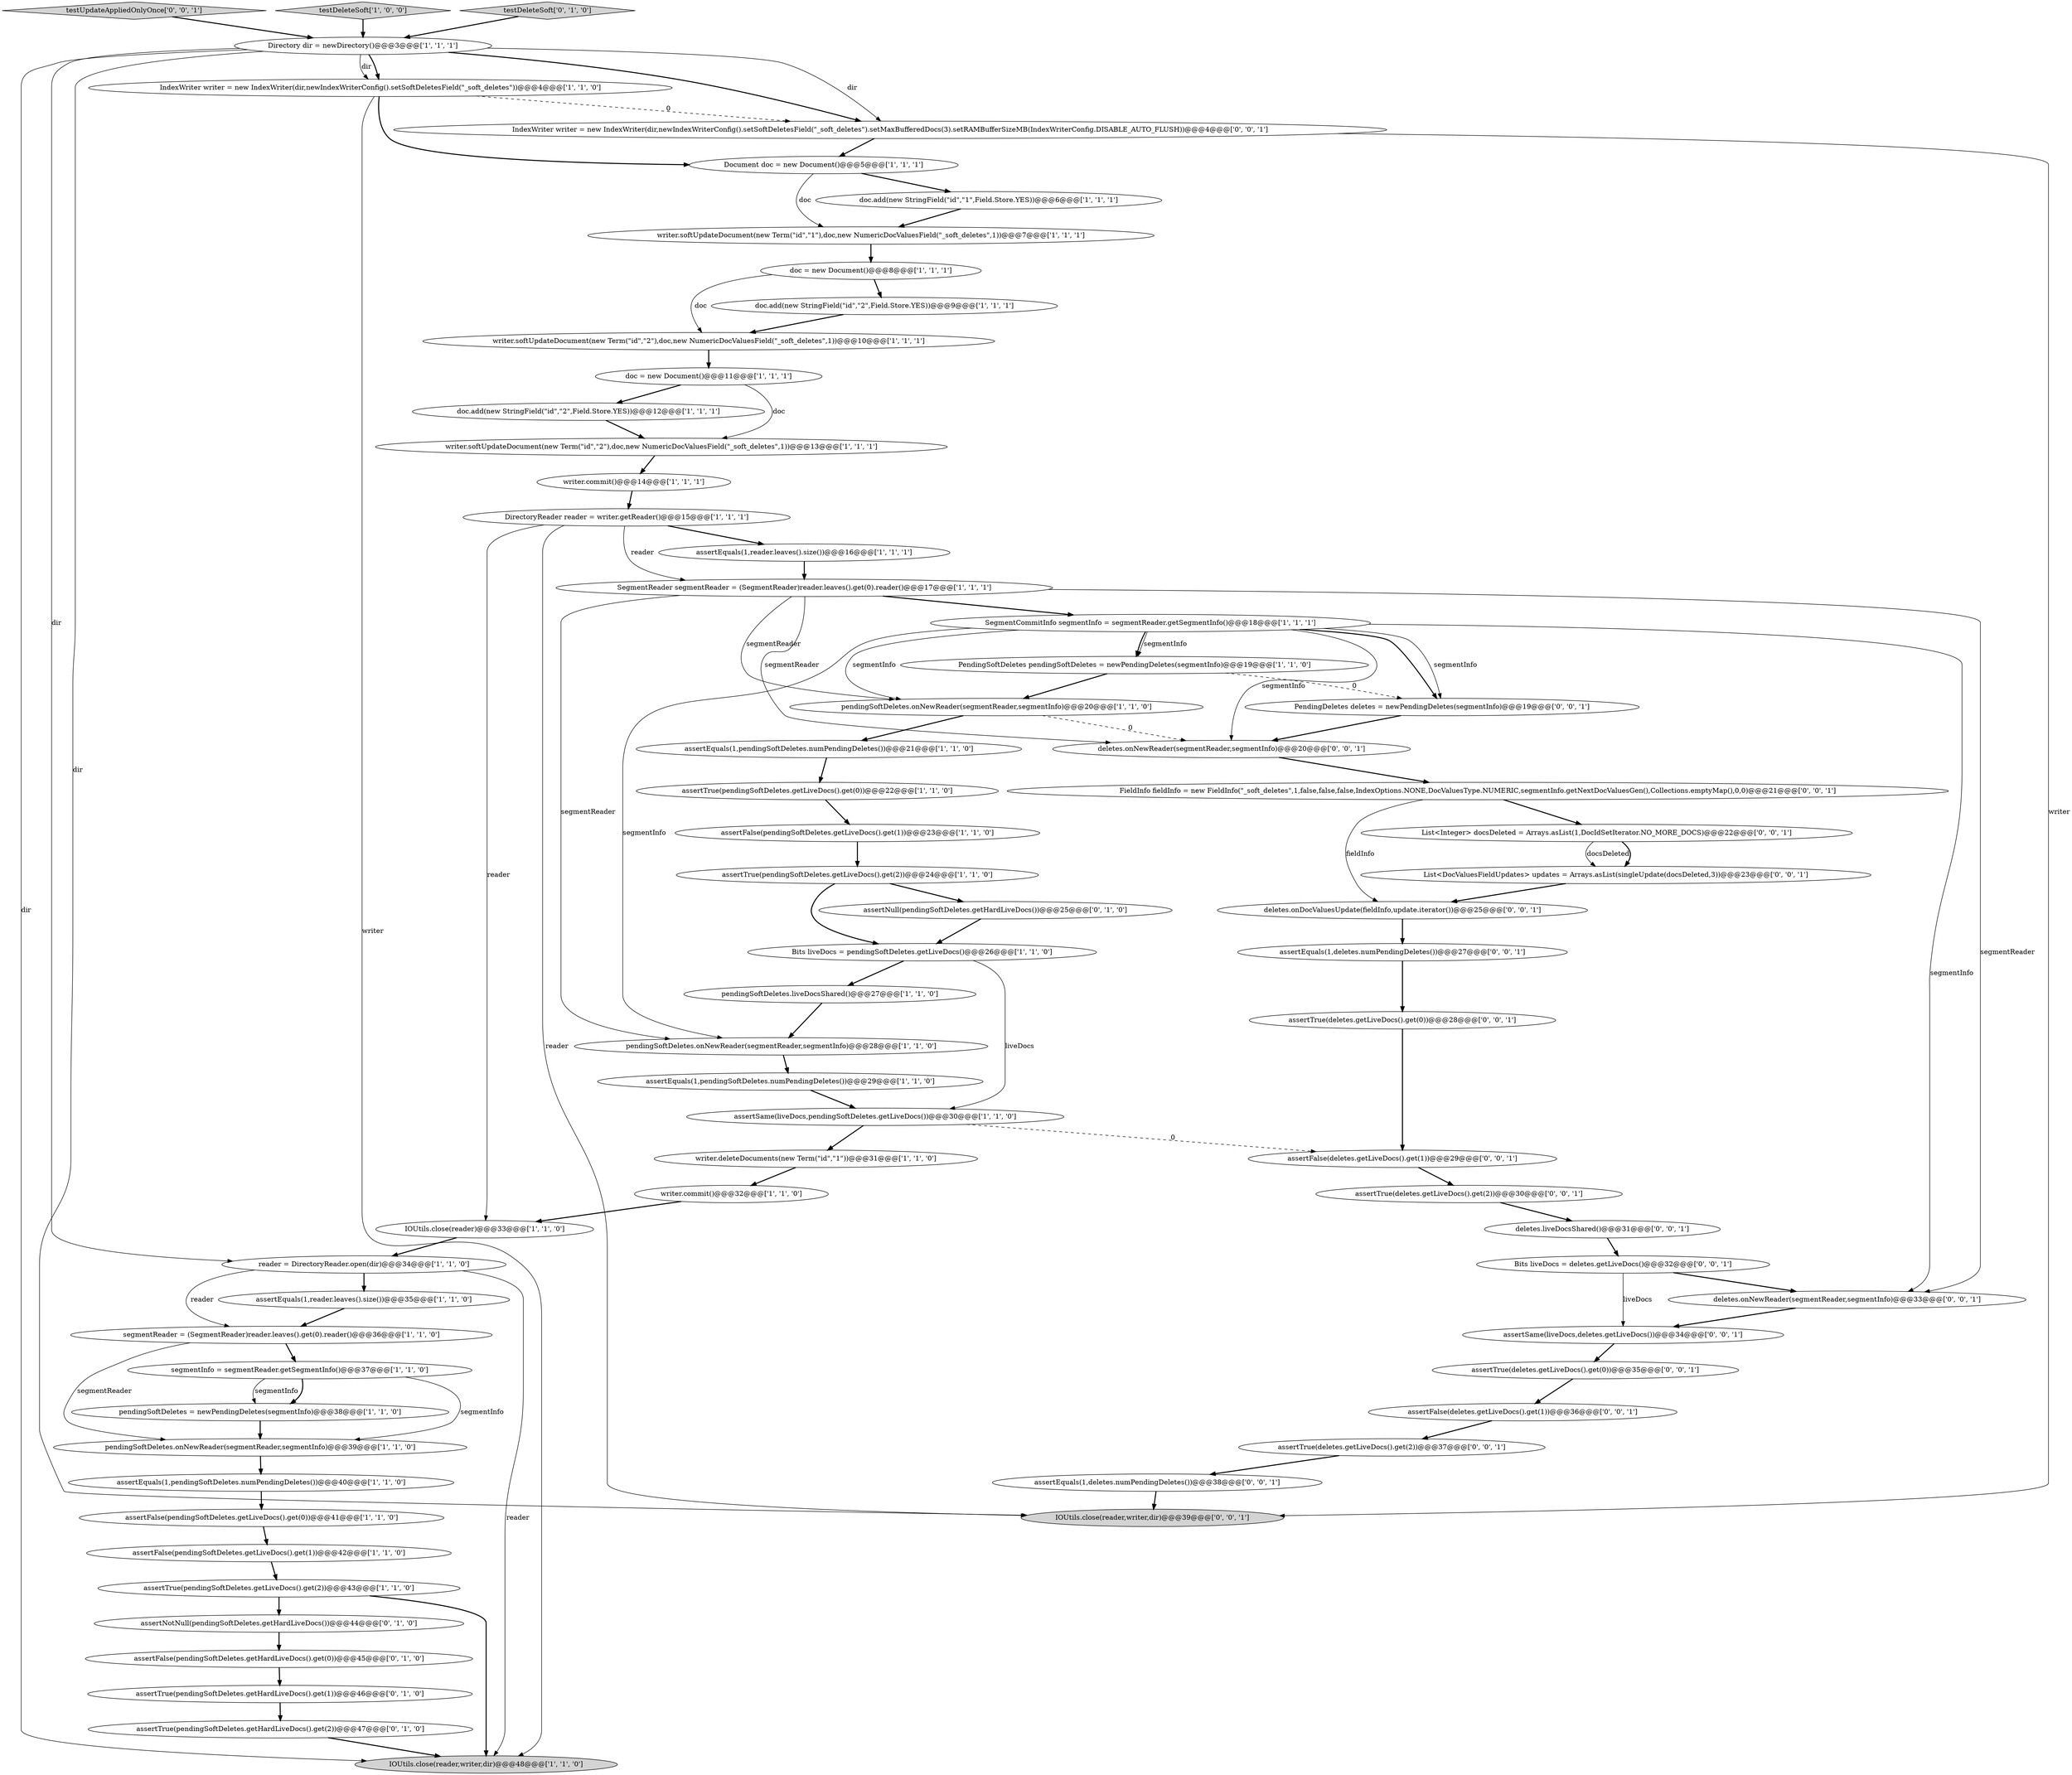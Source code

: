 digraph {
2 [style = filled, label = "IndexWriter writer = new IndexWriter(dir,newIndexWriterConfig().setSoftDeletesField(\"_soft_deletes\"))@@@4@@@['1', '1', '0']", fillcolor = white, shape = ellipse image = "AAA0AAABBB1BBB"];
18 [style = filled, label = "pendingSoftDeletes.onNewReader(segmentReader,segmentInfo)@@@39@@@['1', '1', '0']", fillcolor = white, shape = ellipse image = "AAA0AAABBB1BBB"];
34 [style = filled, label = "doc = new Document()@@@11@@@['1', '1', '1']", fillcolor = white, shape = ellipse image = "AAA0AAABBB1BBB"];
1 [style = filled, label = "assertTrue(pendingSoftDeletes.getLiveDocs().get(0))@@@22@@@['1', '1', '0']", fillcolor = white, shape = ellipse image = "AAA0AAABBB1BBB"];
30 [style = filled, label = "assertFalse(pendingSoftDeletes.getLiveDocs().get(0))@@@41@@@['1', '1', '0']", fillcolor = white, shape = ellipse image = "AAA0AAABBB1BBB"];
38 [style = filled, label = "segmentReader = (SegmentReader)reader.leaves().get(0).reader()@@@36@@@['1', '1', '0']", fillcolor = white, shape = ellipse image = "AAA0AAABBB1BBB"];
52 [style = filled, label = "List<DocValuesFieldUpdates> updates = Arrays.asList(singleUpdate(docsDeleted,3))@@@23@@@['0', '0', '1']", fillcolor = white, shape = ellipse image = "AAA0AAABBB3BBB"];
26 [style = filled, label = "IOUtils.close(reader,writer,dir)@@@48@@@['1', '1', '0']", fillcolor = lightgray, shape = ellipse image = "AAA0AAABBB1BBB"];
10 [style = filled, label = "pendingSoftDeletes.liveDocsShared()@@@27@@@['1', '1', '0']", fillcolor = white, shape = ellipse image = "AAA0AAABBB1BBB"];
35 [style = filled, label = "assertEquals(1,pendingSoftDeletes.numPendingDeletes())@@@29@@@['1', '1', '0']", fillcolor = white, shape = ellipse image = "AAA0AAABBB1BBB"];
58 [style = filled, label = "deletes.onDocValuesUpdate(fieldInfo,update.iterator())@@@25@@@['0', '0', '1']", fillcolor = white, shape = ellipse image = "AAA0AAABBB3BBB"];
41 [style = filled, label = "assertTrue(pendingSoftDeletes.getLiveDocs().get(2))@@@43@@@['1', '1', '0']", fillcolor = white, shape = ellipse image = "AAA0AAABBB1BBB"];
50 [style = filled, label = "deletes.onNewReader(segmentReader,segmentInfo)@@@33@@@['0', '0', '1']", fillcolor = white, shape = ellipse image = "AAA0AAABBB3BBB"];
22 [style = filled, label = "IOUtils.close(reader)@@@33@@@['1', '1', '0']", fillcolor = white, shape = ellipse image = "AAA0AAABBB1BBB"];
13 [style = filled, label = "writer.commit()@@@32@@@['1', '1', '0']", fillcolor = white, shape = ellipse image = "AAA0AAABBB1BBB"];
11 [style = filled, label = "writer.commit()@@@14@@@['1', '1', '1']", fillcolor = white, shape = ellipse image = "AAA0AAABBB1BBB"];
54 [style = filled, label = "assertFalse(deletes.getLiveDocs().get(1))@@@36@@@['0', '0', '1']", fillcolor = white, shape = ellipse image = "AAA0AAABBB3BBB"];
7 [style = filled, label = "writer.softUpdateDocument(new Term(\"id\",\"2\"),doc,new NumericDocValuesField(\"_soft_deletes\",1))@@@10@@@['1', '1', '1']", fillcolor = white, shape = ellipse image = "AAA0AAABBB1BBB"];
28 [style = filled, label = "assertEquals(1,pendingSoftDeletes.numPendingDeletes())@@@40@@@['1', '1', '0']", fillcolor = white, shape = ellipse image = "AAA0AAABBB1BBB"];
31 [style = filled, label = "Document doc = new Document()@@@5@@@['1', '1', '1']", fillcolor = white, shape = ellipse image = "AAA0AAABBB1BBB"];
47 [style = filled, label = "assertFalse(pendingSoftDeletes.getHardLiveDocs().get(0))@@@45@@@['0', '1', '0']", fillcolor = white, shape = ellipse image = "AAA1AAABBB2BBB"];
60 [style = filled, label = "assertFalse(deletes.getLiveDocs().get(1))@@@29@@@['0', '0', '1']", fillcolor = white, shape = ellipse image = "AAA0AAABBB3BBB"];
14 [style = filled, label = "segmentInfo = segmentReader.getSegmentInfo()@@@37@@@['1', '1', '0']", fillcolor = white, shape = ellipse image = "AAA0AAABBB1BBB"];
15 [style = filled, label = "writer.softUpdateDocument(new Term(\"id\",\"1\"),doc,new NumericDocValuesField(\"_soft_deletes\",1))@@@7@@@['1', '1', '1']", fillcolor = white, shape = ellipse image = "AAA0AAABBB1BBB"];
63 [style = filled, label = "deletes.liveDocsShared()@@@31@@@['0', '0', '1']", fillcolor = white, shape = ellipse image = "AAA0AAABBB3BBB"];
51 [style = filled, label = "assertTrue(deletes.getLiveDocs().get(0))@@@35@@@['0', '0', '1']", fillcolor = white, shape = ellipse image = "AAA0AAABBB3BBB"];
19 [style = filled, label = "SegmentCommitInfo segmentInfo = segmentReader.getSegmentInfo()@@@18@@@['1', '1', '1']", fillcolor = white, shape = ellipse image = "AAA0AAABBB1BBB"];
68 [style = filled, label = "IndexWriter writer = new IndexWriter(dir,newIndexWriterConfig().setSoftDeletesField(\"_soft_deletes\").setMaxBufferedDocs(3).setRAMBufferSizeMB(IndexWriterConfig.DISABLE_AUTO_FLUSH))@@@4@@@['0', '0', '1']", fillcolor = white, shape = ellipse image = "AAA0AAABBB3BBB"];
53 [style = filled, label = "assertTrue(deletes.getLiveDocs().get(2))@@@30@@@['0', '0', '1']", fillcolor = white, shape = ellipse image = "AAA0AAABBB3BBB"];
21 [style = filled, label = "assertTrue(pendingSoftDeletes.getLiveDocs().get(2))@@@24@@@['1', '1', '0']", fillcolor = white, shape = ellipse image = "AAA0AAABBB1BBB"];
59 [style = filled, label = "PendingDeletes deletes = newPendingDeletes(segmentInfo)@@@19@@@['0', '0', '1']", fillcolor = white, shape = ellipse image = "AAA0AAABBB3BBB"];
64 [style = filled, label = "FieldInfo fieldInfo = new FieldInfo(\"_soft_deletes\",1,false,false,false,IndexOptions.NONE,DocValuesType.NUMERIC,segmentInfo.getNextDocValuesGen(),Collections.emptyMap(),0,0)@@@21@@@['0', '0', '1']", fillcolor = white, shape = ellipse image = "AAA0AAABBB3BBB"];
20 [style = filled, label = "assertEquals(1,reader.leaves().size())@@@16@@@['1', '1', '1']", fillcolor = white, shape = ellipse image = "AAA0AAABBB1BBB"];
9 [style = filled, label = "PendingSoftDeletes pendingSoftDeletes = newPendingDeletes(segmentInfo)@@@19@@@['1', '1', '0']", fillcolor = white, shape = ellipse image = "AAA0AAABBB1BBB"];
49 [style = filled, label = "testUpdateAppliedOnlyOnce['0', '0', '1']", fillcolor = lightgray, shape = diamond image = "AAA0AAABBB3BBB"];
27 [style = filled, label = "testDeleteSoft['1', '0', '0']", fillcolor = lightgray, shape = diamond image = "AAA0AAABBB1BBB"];
57 [style = filled, label = "deletes.onNewReader(segmentReader,segmentInfo)@@@20@@@['0', '0', '1']", fillcolor = white, shape = ellipse image = "AAA0AAABBB3BBB"];
0 [style = filled, label = "doc.add(new StringField(\"id\",\"1\",Field.Store.YES))@@@6@@@['1', '1', '1']", fillcolor = white, shape = ellipse image = "AAA0AAABBB1BBB"];
39 [style = filled, label = "assertFalse(pendingSoftDeletes.getLiveDocs().get(1))@@@42@@@['1', '1', '0']", fillcolor = white, shape = ellipse image = "AAA0AAABBB1BBB"];
37 [style = filled, label = "assertEquals(1,pendingSoftDeletes.numPendingDeletes())@@@21@@@['1', '1', '0']", fillcolor = white, shape = ellipse image = "AAA0AAABBB1BBB"];
23 [style = filled, label = "pendingSoftDeletes = newPendingDeletes(segmentInfo)@@@38@@@['1', '1', '0']", fillcolor = white, shape = ellipse image = "AAA0AAABBB1BBB"];
43 [style = filled, label = "testDeleteSoft['0', '1', '0']", fillcolor = lightgray, shape = diamond image = "AAA0AAABBB2BBB"];
66 [style = filled, label = "assertTrue(deletes.getLiveDocs().get(2))@@@37@@@['0', '0', '1']", fillcolor = white, shape = ellipse image = "AAA0AAABBB3BBB"];
32 [style = filled, label = "assertFalse(pendingSoftDeletes.getLiveDocs().get(1))@@@23@@@['1', '1', '0']", fillcolor = white, shape = ellipse image = "AAA0AAABBB1BBB"];
48 [style = filled, label = "assertEquals(1,deletes.numPendingDeletes())@@@38@@@['0', '0', '1']", fillcolor = white, shape = ellipse image = "AAA0AAABBB3BBB"];
40 [style = filled, label = "doc.add(new StringField(\"id\",\"2\",Field.Store.YES))@@@12@@@['1', '1', '1']", fillcolor = white, shape = ellipse image = "AAA0AAABBB1BBB"];
42 [style = filled, label = "assertNull(pendingSoftDeletes.getHardLiveDocs())@@@25@@@['0', '1', '0']", fillcolor = white, shape = ellipse image = "AAA1AAABBB2BBB"];
6 [style = filled, label = "doc.add(new StringField(\"id\",\"2\",Field.Store.YES))@@@9@@@['1', '1', '1']", fillcolor = white, shape = ellipse image = "AAA0AAABBB1BBB"];
5 [style = filled, label = "assertSame(liveDocs,pendingSoftDeletes.getLiveDocs())@@@30@@@['1', '1', '0']", fillcolor = white, shape = ellipse image = "AAA0AAABBB1BBB"];
25 [style = filled, label = "SegmentReader segmentReader = (SegmentReader)reader.leaves().get(0).reader()@@@17@@@['1', '1', '1']", fillcolor = white, shape = ellipse image = "AAA0AAABBB1BBB"];
4 [style = filled, label = "writer.softUpdateDocument(new Term(\"id\",\"2\"),doc,new NumericDocValuesField(\"_soft_deletes\",1))@@@13@@@['1', '1', '1']", fillcolor = white, shape = ellipse image = "AAA0AAABBB1BBB"];
33 [style = filled, label = "reader = DirectoryReader.open(dir)@@@34@@@['1', '1', '0']", fillcolor = white, shape = ellipse image = "AAA0AAABBB1BBB"];
62 [style = filled, label = "assertTrue(deletes.getLiveDocs().get(0))@@@28@@@['0', '0', '1']", fillcolor = white, shape = ellipse image = "AAA0AAABBB3BBB"];
55 [style = filled, label = "Bits liveDocs = deletes.getLiveDocs()@@@32@@@['0', '0', '1']", fillcolor = white, shape = ellipse image = "AAA0AAABBB3BBB"];
16 [style = filled, label = "pendingSoftDeletes.onNewReader(segmentReader,segmentInfo)@@@20@@@['1', '1', '0']", fillcolor = white, shape = ellipse image = "AAA0AAABBB1BBB"];
24 [style = filled, label = "Directory dir = newDirectory()@@@3@@@['1', '1', '1']", fillcolor = white, shape = ellipse image = "AAA0AAABBB1BBB"];
61 [style = filled, label = "assertSame(liveDocs,deletes.getLiveDocs())@@@34@@@['0', '0', '1']", fillcolor = white, shape = ellipse image = "AAA0AAABBB3BBB"];
8 [style = filled, label = "assertEquals(1,reader.leaves().size())@@@35@@@['1', '1', '0']", fillcolor = white, shape = ellipse image = "AAA0AAABBB1BBB"];
44 [style = filled, label = "assertNotNull(pendingSoftDeletes.getHardLiveDocs())@@@44@@@['0', '1', '0']", fillcolor = white, shape = ellipse image = "AAA1AAABBB2BBB"];
36 [style = filled, label = "Bits liveDocs = pendingSoftDeletes.getLiveDocs()@@@26@@@['1', '1', '0']", fillcolor = white, shape = ellipse image = "AAA0AAABBB1BBB"];
45 [style = filled, label = "assertTrue(pendingSoftDeletes.getHardLiveDocs().get(2))@@@47@@@['0', '1', '0']", fillcolor = white, shape = ellipse image = "AAA1AAABBB2BBB"];
29 [style = filled, label = "pendingSoftDeletes.onNewReader(segmentReader,segmentInfo)@@@28@@@['1', '1', '0']", fillcolor = white, shape = ellipse image = "AAA0AAABBB1BBB"];
46 [style = filled, label = "assertTrue(pendingSoftDeletes.getHardLiveDocs().get(1))@@@46@@@['0', '1', '0']", fillcolor = white, shape = ellipse image = "AAA1AAABBB2BBB"];
17 [style = filled, label = "DirectoryReader reader = writer.getReader()@@@15@@@['1', '1', '1']", fillcolor = white, shape = ellipse image = "AAA0AAABBB1BBB"];
12 [style = filled, label = "writer.deleteDocuments(new Term(\"id\",\"1\"))@@@31@@@['1', '1', '0']", fillcolor = white, shape = ellipse image = "AAA0AAABBB1BBB"];
67 [style = filled, label = "IOUtils.close(reader,writer,dir)@@@39@@@['0', '0', '1']", fillcolor = lightgray, shape = ellipse image = "AAA0AAABBB3BBB"];
65 [style = filled, label = "List<Integer> docsDeleted = Arrays.asList(1,DocIdSetIterator.NO_MORE_DOCS)@@@22@@@['0', '0', '1']", fillcolor = white, shape = ellipse image = "AAA0AAABBB3BBB"];
3 [style = filled, label = "doc = new Document()@@@8@@@['1', '1', '1']", fillcolor = white, shape = ellipse image = "AAA0AAABBB1BBB"];
56 [style = filled, label = "assertEquals(1,deletes.numPendingDeletes())@@@27@@@['0', '0', '1']", fillcolor = white, shape = ellipse image = "AAA0AAABBB3BBB"];
17->67 [style = solid, label="reader"];
24->68 [style = solid, label="dir"];
25->19 [style = bold, label=""];
22->33 [style = bold, label=""];
31->15 [style = solid, label="doc"];
19->59 [style = solid, label="segmentInfo"];
40->4 [style = bold, label=""];
51->54 [style = bold, label=""];
24->68 [style = bold, label=""];
19->50 [style = solid, label="segmentInfo"];
18->28 [style = bold, label=""];
3->6 [style = bold, label=""];
20->25 [style = bold, label=""];
39->41 [style = bold, label=""];
34->4 [style = solid, label="doc"];
0->15 [style = bold, label=""];
63->55 [style = bold, label=""];
2->31 [style = bold, label=""];
64->65 [style = bold, label=""];
5->12 [style = bold, label=""];
3->7 [style = solid, label="doc"];
45->26 [style = bold, label=""];
50->61 [style = bold, label=""];
33->38 [style = solid, label="reader"];
25->50 [style = solid, label="segmentReader"];
24->67 [style = solid, label="dir"];
28->30 [style = bold, label=""];
21->42 [style = bold, label=""];
24->2 [style = bold, label=""];
41->44 [style = bold, label=""];
52->58 [style = bold, label=""];
24->33 [style = solid, label="dir"];
9->16 [style = bold, label=""];
17->25 [style = solid, label="reader"];
60->53 [style = bold, label=""];
47->46 [style = bold, label=""];
58->56 [style = bold, label=""];
11->17 [style = bold, label=""];
68->67 [style = solid, label="writer"];
64->58 [style = solid, label="fieldInfo"];
12->13 [style = bold, label=""];
55->61 [style = solid, label="liveDocs"];
35->5 [style = bold, label=""];
46->45 [style = bold, label=""];
68->31 [style = bold, label=""];
62->60 [style = bold, label=""];
25->16 [style = solid, label="segmentReader"];
55->50 [style = bold, label=""];
15->3 [style = bold, label=""];
5->60 [style = dashed, label="0"];
23->18 [style = bold, label=""];
14->23 [style = bold, label=""];
2->68 [style = dashed, label="0"];
21->36 [style = bold, label=""];
57->64 [style = bold, label=""];
14->18 [style = solid, label="segmentInfo"];
54->66 [style = bold, label=""];
1->32 [style = bold, label=""];
16->57 [style = dashed, label="0"];
61->51 [style = bold, label=""];
33->8 [style = bold, label=""];
53->63 [style = bold, label=""];
66->48 [style = bold, label=""];
29->35 [style = bold, label=""];
16->37 [style = bold, label=""];
25->57 [style = solid, label="segmentReader"];
36->10 [style = bold, label=""];
19->9 [style = solid, label="segmentInfo"];
65->52 [style = solid, label="docsDeleted"];
17->20 [style = bold, label=""];
8->38 [style = bold, label=""];
19->59 [style = bold, label=""];
65->52 [style = bold, label=""];
41->26 [style = bold, label=""];
48->67 [style = bold, label=""];
44->47 [style = bold, label=""];
33->26 [style = solid, label="reader"];
17->22 [style = solid, label="reader"];
24->2 [style = solid, label="dir"];
42->36 [style = bold, label=""];
19->16 [style = solid, label="segmentInfo"];
37->1 [style = bold, label=""];
19->29 [style = solid, label="segmentInfo"];
59->57 [style = bold, label=""];
43->24 [style = bold, label=""];
36->5 [style = solid, label="liveDocs"];
2->26 [style = solid, label="writer"];
30->39 [style = bold, label=""];
38->18 [style = solid, label="segmentReader"];
19->9 [style = bold, label=""];
56->62 [style = bold, label=""];
38->14 [style = bold, label=""];
4->11 [style = bold, label=""];
49->24 [style = bold, label=""];
13->22 [style = bold, label=""];
14->23 [style = solid, label="segmentInfo"];
34->40 [style = bold, label=""];
10->29 [style = bold, label=""];
32->21 [style = bold, label=""];
25->29 [style = solid, label="segmentReader"];
27->24 [style = bold, label=""];
24->26 [style = solid, label="dir"];
7->34 [style = bold, label=""];
19->57 [style = solid, label="segmentInfo"];
6->7 [style = bold, label=""];
9->59 [style = dashed, label="0"];
31->0 [style = bold, label=""];
}
